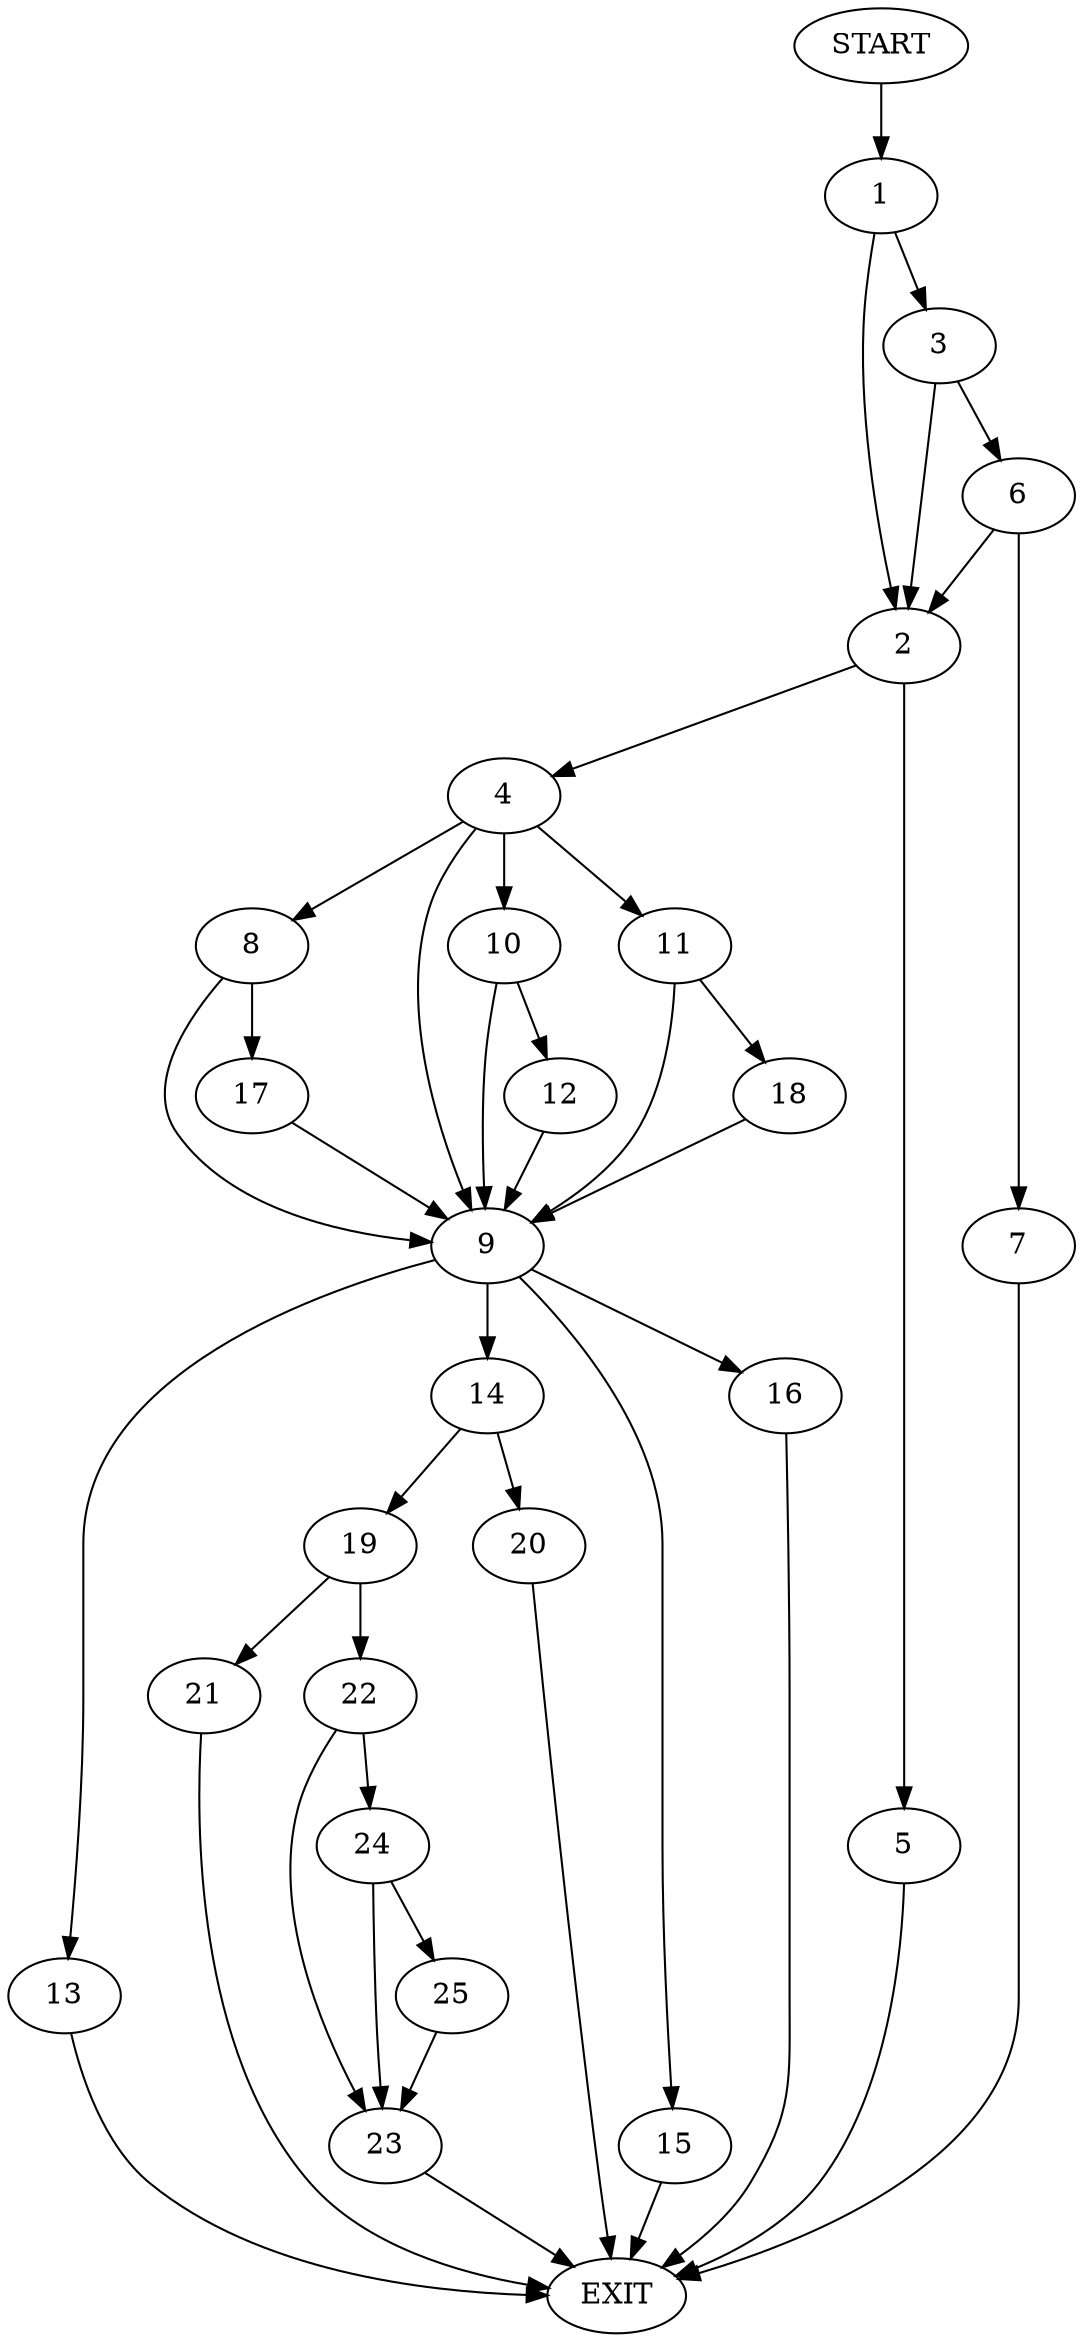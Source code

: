 digraph {
0 [label="START"]
26 [label="EXIT"]
0 -> 1
1 -> 2
1 -> 3
2 -> 4
2 -> 5
3 -> 2
3 -> 6
6 -> 2
6 -> 7
7 -> 26
4 -> 8
4 -> 9
4 -> 10
4 -> 11
5 -> 26
10 -> 12
10 -> 9
9 -> 13
9 -> 14
9 -> 15
9 -> 16
8 -> 9
8 -> 17
11 -> 9
11 -> 18
12 -> 9
18 -> 9
17 -> 9
16 -> 26
15 -> 26
14 -> 19
14 -> 20
13 -> 26
20 -> 26
19 -> 21
19 -> 22
22 -> 23
22 -> 24
21 -> 26
24 -> 23
24 -> 25
23 -> 26
25 -> 23
}
